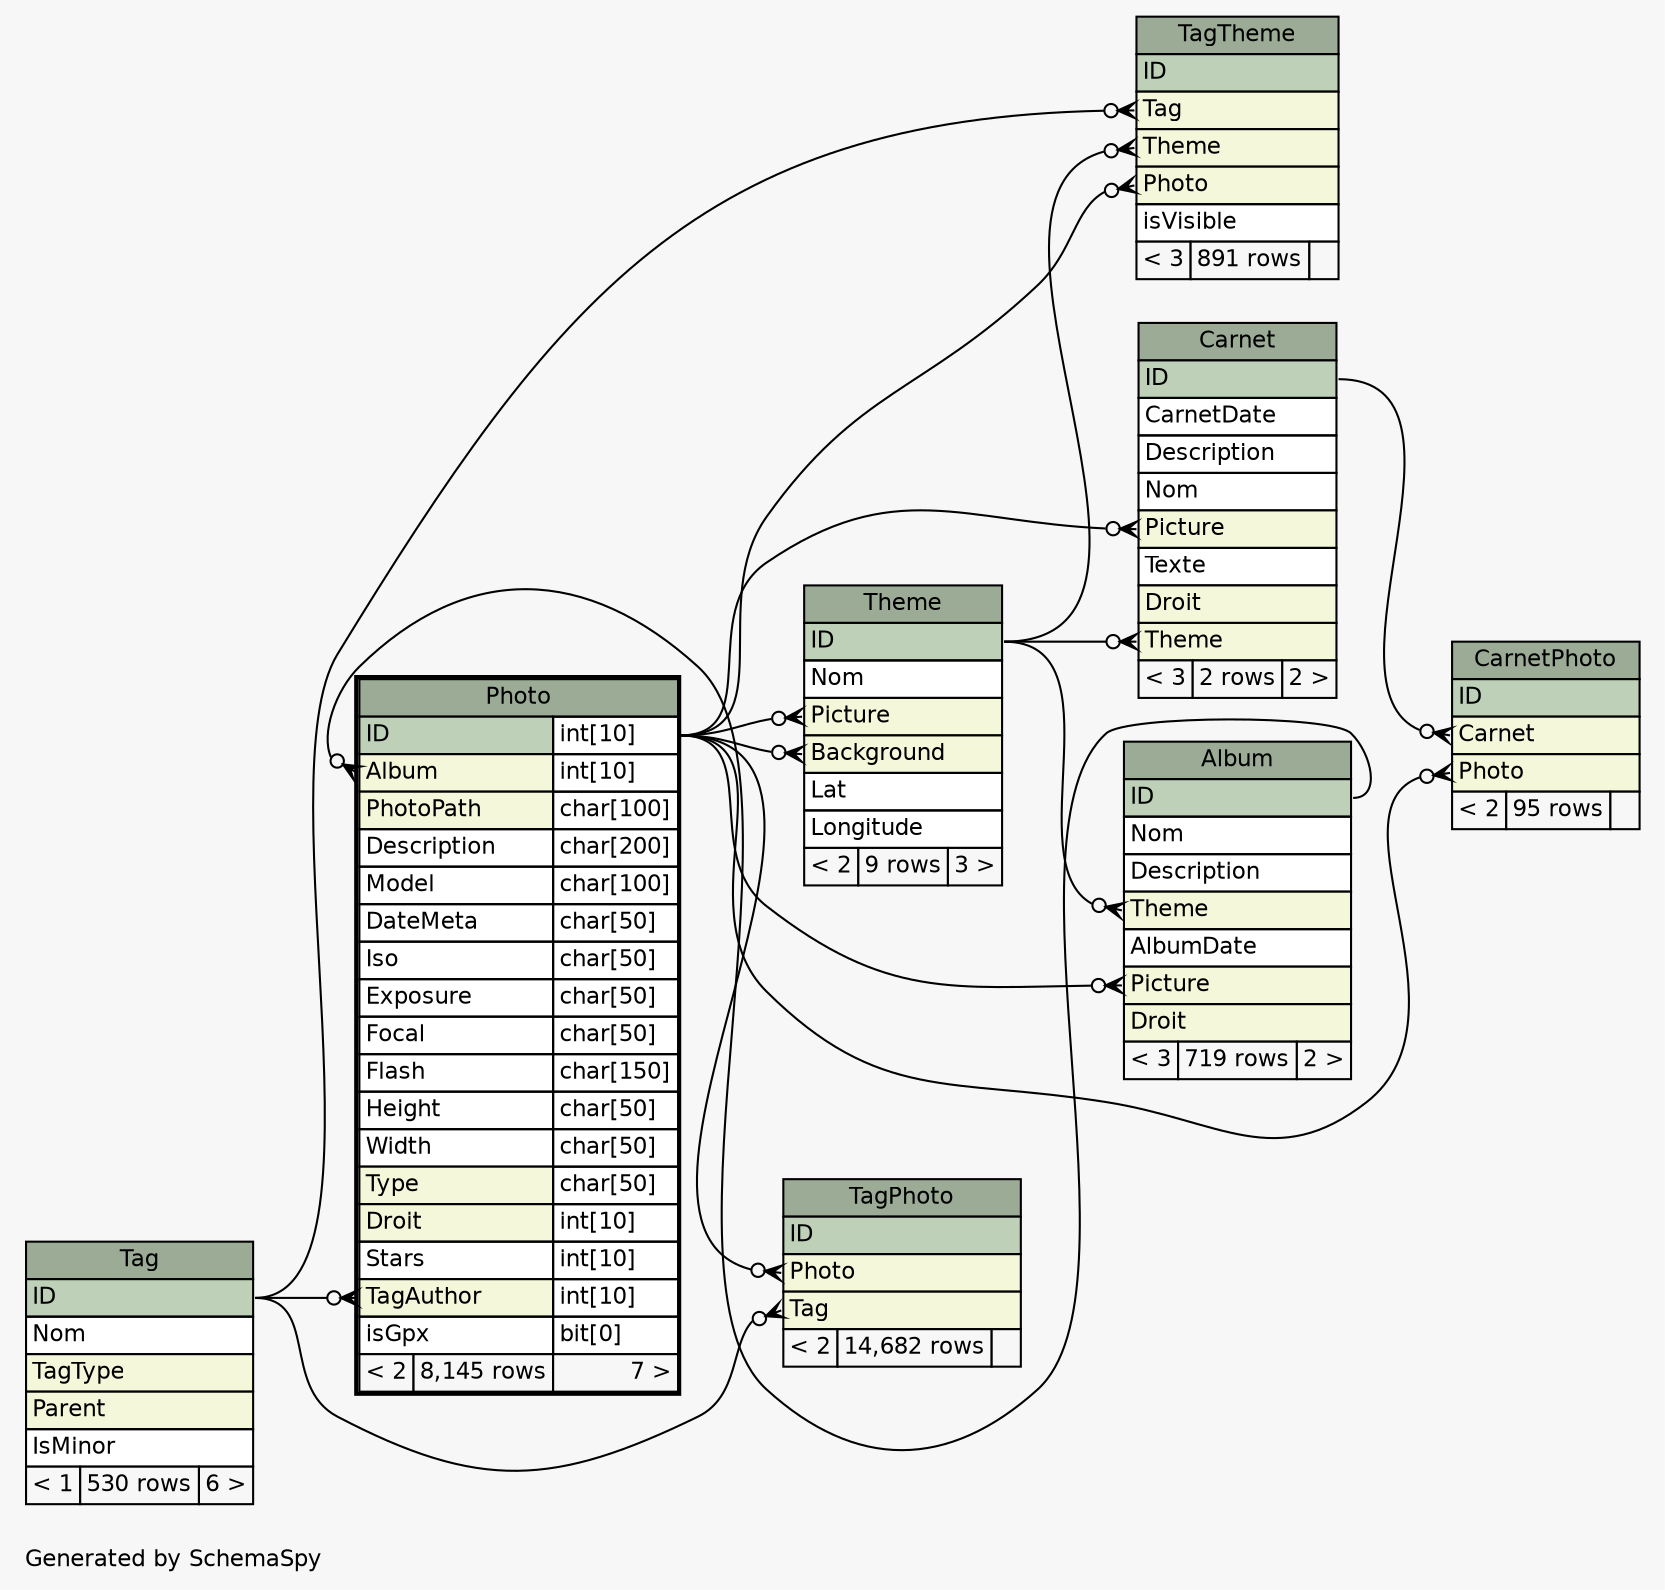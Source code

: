 // dot 2.28.0 on Linux 3.6.3-1-ARCH
// SchemaSpy rev 590
digraph "oneDegreeRelationshipsDiagram" {
  graph [
    rankdir="RL"
    bgcolor="#f7f7f7"
    label="\nGenerated by SchemaSpy"
    labeljust="l"
    nodesep="0.18"
    ranksep="0.46"
    fontname="Helvetica"
    fontsize="11"
  ];
  node [
    fontname="Helvetica"
    fontsize="11"
    shape="plaintext"
  ];
  edge [
    arrowsize="0.8"
  ];
  "Album":"Picture":w -> "Photo":"ID.type":e [arrowhead=none dir=back arrowtail=crowodot];
  "Album":"Theme":w -> "Theme":"ID":e [arrowhead=none dir=back arrowtail=crowodot];
  "Carnet":"Picture":w -> "Photo":"ID.type":e [arrowhead=none dir=back arrowtail=crowodot];
  "Carnet":"Theme":w -> "Theme":"ID":e [arrowhead=none dir=back arrowtail=crowodot];
  "CarnetPhoto":"Carnet":w -> "Carnet":"ID":e [arrowhead=none dir=back arrowtail=crowodot];
  "CarnetPhoto":"Photo":w -> "Photo":"ID.type":e [arrowhead=none dir=back arrowtail=crowodot];
  "Photo":"Album":w -> "Album":"ID":e [arrowhead=none dir=back arrowtail=crowodot];
  "Photo":"TagAuthor":w -> "Tag":"ID":e [arrowhead=none dir=back arrowtail=crowodot];
  "TagPhoto":"Photo":w -> "Photo":"ID.type":e [arrowhead=none dir=back arrowtail=crowodot];
  "TagPhoto":"Tag":w -> "Tag":"ID":e [arrowhead=none dir=back arrowtail=crowodot];
  "TagTheme":"Photo":w -> "Photo":"ID.type":e [arrowhead=none dir=back arrowtail=crowodot];
  "TagTheme":"Tag":w -> "Tag":"ID":e [arrowhead=none dir=back arrowtail=crowodot];
  "TagTheme":"Theme":w -> "Theme":"ID":e [arrowhead=none dir=back arrowtail=crowodot];
  "Theme":"Background":w -> "Photo":"ID.type":e [arrowhead=none dir=back arrowtail=crowodot];
  "Theme":"Picture":w -> "Photo":"ID.type":e [arrowhead=none dir=back arrowtail=crowodot];
  "Album" [
    label=<
    <TABLE BORDER="0" CELLBORDER="1" CELLSPACING="0" BGCOLOR="#ffffff">
      <TR><TD COLSPAN="3" BGCOLOR="#9bab96" ALIGN="CENTER">Album</TD></TR>
      <TR><TD PORT="ID" COLSPAN="3" BGCOLOR="#bed1b8" ALIGN="LEFT">ID</TD></TR>
      <TR><TD PORT="Nom" COLSPAN="3" ALIGN="LEFT">Nom</TD></TR>
      <TR><TD PORT="Description" COLSPAN="3" ALIGN="LEFT">Description</TD></TR>
      <TR><TD PORT="Theme" COLSPAN="3" BGCOLOR="#f4f7da" ALIGN="LEFT">Theme</TD></TR>
      <TR><TD PORT="AlbumDate" COLSPAN="3" ALIGN="LEFT">AlbumDate</TD></TR>
      <TR><TD PORT="Picture" COLSPAN="3" BGCOLOR="#f4f7da" ALIGN="LEFT">Picture</TD></TR>
      <TR><TD PORT="Droit" COLSPAN="3" BGCOLOR="#f4f7da" ALIGN="LEFT">Droit</TD></TR>
      <TR><TD ALIGN="LEFT" BGCOLOR="#f7f7f7">&lt; 3</TD><TD ALIGN="RIGHT" BGCOLOR="#f7f7f7">719 rows</TD><TD ALIGN="RIGHT" BGCOLOR="#f7f7f7">2 &gt;</TD></TR>
    </TABLE>>
    URL="Album.html"
    tooltip="Album"
  ];
  "Carnet" [
    label=<
    <TABLE BORDER="0" CELLBORDER="1" CELLSPACING="0" BGCOLOR="#ffffff">
      <TR><TD COLSPAN="3" BGCOLOR="#9bab96" ALIGN="CENTER">Carnet</TD></TR>
      <TR><TD PORT="ID" COLSPAN="3" BGCOLOR="#bed1b8" ALIGN="LEFT">ID</TD></TR>
      <TR><TD PORT="CarnetDate" COLSPAN="3" ALIGN="LEFT">CarnetDate</TD></TR>
      <TR><TD PORT="Description" COLSPAN="3" ALIGN="LEFT">Description</TD></TR>
      <TR><TD PORT="Nom" COLSPAN="3" ALIGN="LEFT">Nom</TD></TR>
      <TR><TD PORT="Picture" COLSPAN="3" BGCOLOR="#f4f7da" ALIGN="LEFT">Picture</TD></TR>
      <TR><TD PORT="Texte" COLSPAN="3" ALIGN="LEFT">Texte</TD></TR>
      <TR><TD PORT="Droit" COLSPAN="3" BGCOLOR="#f4f7da" ALIGN="LEFT">Droit</TD></TR>
      <TR><TD PORT="Theme" COLSPAN="3" BGCOLOR="#f4f7da" ALIGN="LEFT">Theme</TD></TR>
      <TR><TD ALIGN="LEFT" BGCOLOR="#f7f7f7">&lt; 3</TD><TD ALIGN="RIGHT" BGCOLOR="#f7f7f7">2 rows</TD><TD ALIGN="RIGHT" BGCOLOR="#f7f7f7">2 &gt;</TD></TR>
    </TABLE>>
    URL="Carnet.html"
    tooltip="Carnet"
  ];
  "CarnetPhoto" [
    label=<
    <TABLE BORDER="0" CELLBORDER="1" CELLSPACING="0" BGCOLOR="#ffffff">
      <TR><TD COLSPAN="3" BGCOLOR="#9bab96" ALIGN="CENTER">CarnetPhoto</TD></TR>
      <TR><TD PORT="ID" COLSPAN="3" BGCOLOR="#bed1b8" ALIGN="LEFT">ID</TD></TR>
      <TR><TD PORT="Carnet" COLSPAN="3" BGCOLOR="#f4f7da" ALIGN="LEFT">Carnet</TD></TR>
      <TR><TD PORT="Photo" COLSPAN="3" BGCOLOR="#f4f7da" ALIGN="LEFT">Photo</TD></TR>
      <TR><TD ALIGN="LEFT" BGCOLOR="#f7f7f7">&lt; 2</TD><TD ALIGN="RIGHT" BGCOLOR="#f7f7f7">95 rows</TD><TD ALIGN="RIGHT" BGCOLOR="#f7f7f7">  </TD></TR>
    </TABLE>>
    URL="CarnetPhoto.html"
    tooltip="CarnetPhoto"
  ];
  "Photo" [
    label=<
    <TABLE BORDER="2" CELLBORDER="1" CELLSPACING="0" BGCOLOR="#ffffff">
      <TR><TD COLSPAN="3" BGCOLOR="#9bab96" ALIGN="CENTER">Photo</TD></TR>
      <TR><TD PORT="ID" COLSPAN="2" BGCOLOR="#bed1b8" ALIGN="LEFT">ID</TD><TD PORT="ID.type" ALIGN="LEFT">int[10]</TD></TR>
      <TR><TD PORT="Album" COLSPAN="2" BGCOLOR="#f4f7da" ALIGN="LEFT">Album</TD><TD PORT="Album.type" ALIGN="LEFT">int[10]</TD></TR>
      <TR><TD PORT="PhotoPath" COLSPAN="2" BGCOLOR="#f4f7da" ALIGN="LEFT">PhotoPath</TD><TD PORT="PhotoPath.type" ALIGN="LEFT">char[100]</TD></TR>
      <TR><TD PORT="Description" COLSPAN="2" ALIGN="LEFT">Description</TD><TD PORT="Description.type" ALIGN="LEFT">char[200]</TD></TR>
      <TR><TD PORT="Model" COLSPAN="2" ALIGN="LEFT">Model</TD><TD PORT="Model.type" ALIGN="LEFT">char[100]</TD></TR>
      <TR><TD PORT="DateMeta" COLSPAN="2" ALIGN="LEFT">DateMeta</TD><TD PORT="DateMeta.type" ALIGN="LEFT">char[50]</TD></TR>
      <TR><TD PORT="Iso" COLSPAN="2" ALIGN="LEFT">Iso</TD><TD PORT="Iso.type" ALIGN="LEFT">char[50]</TD></TR>
      <TR><TD PORT="Exposure" COLSPAN="2" ALIGN="LEFT">Exposure</TD><TD PORT="Exposure.type" ALIGN="LEFT">char[50]</TD></TR>
      <TR><TD PORT="Focal" COLSPAN="2" ALIGN="LEFT">Focal</TD><TD PORT="Focal.type" ALIGN="LEFT">char[50]</TD></TR>
      <TR><TD PORT="Flash" COLSPAN="2" ALIGN="LEFT">Flash</TD><TD PORT="Flash.type" ALIGN="LEFT">char[150]</TD></TR>
      <TR><TD PORT="Height" COLSPAN="2" ALIGN="LEFT">Height</TD><TD PORT="Height.type" ALIGN="LEFT">char[50]</TD></TR>
      <TR><TD PORT="Width" COLSPAN="2" ALIGN="LEFT">Width</TD><TD PORT="Width.type" ALIGN="LEFT">char[50]</TD></TR>
      <TR><TD PORT="Type" COLSPAN="2" BGCOLOR="#f4f7da" ALIGN="LEFT">Type</TD><TD PORT="Type.type" ALIGN="LEFT">char[50]</TD></TR>
      <TR><TD PORT="Droit" COLSPAN="2" BGCOLOR="#f4f7da" ALIGN="LEFT">Droit</TD><TD PORT="Droit.type" ALIGN="LEFT">int[10]</TD></TR>
      <TR><TD PORT="Stars" COLSPAN="2" ALIGN="LEFT">Stars</TD><TD PORT="Stars.type" ALIGN="LEFT">int[10]</TD></TR>
      <TR><TD PORT="TagAuthor" COLSPAN="2" BGCOLOR="#f4f7da" ALIGN="LEFT">TagAuthor</TD><TD PORT="TagAuthor.type" ALIGN="LEFT">int[10]</TD></TR>
      <TR><TD PORT="isGpx" COLSPAN="2" ALIGN="LEFT">isGpx</TD><TD PORT="isGpx.type" ALIGN="LEFT">bit[0]</TD></TR>
      <TR><TD ALIGN="LEFT" BGCOLOR="#f7f7f7">&lt; 2</TD><TD ALIGN="RIGHT" BGCOLOR="#f7f7f7">8,145 rows</TD><TD ALIGN="RIGHT" BGCOLOR="#f7f7f7">7 &gt;</TD></TR>
    </TABLE>>
    URL="Photo.html"
    tooltip="Photo"
  ];
  "Tag" [
    label=<
    <TABLE BORDER="0" CELLBORDER="1" CELLSPACING="0" BGCOLOR="#ffffff">
      <TR><TD COLSPAN="3" BGCOLOR="#9bab96" ALIGN="CENTER">Tag</TD></TR>
      <TR><TD PORT="ID" COLSPAN="3" BGCOLOR="#bed1b8" ALIGN="LEFT">ID</TD></TR>
      <TR><TD PORT="Nom" COLSPAN="3" ALIGN="LEFT">Nom</TD></TR>
      <TR><TD PORT="TagType" COLSPAN="3" BGCOLOR="#f4f7da" ALIGN="LEFT">TagType</TD></TR>
      <TR><TD PORT="Parent" COLSPAN="3" BGCOLOR="#f4f7da" ALIGN="LEFT">Parent</TD></TR>
      <TR><TD PORT="IsMinor" COLSPAN="3" ALIGN="LEFT">IsMinor</TD></TR>
      <TR><TD ALIGN="LEFT" BGCOLOR="#f7f7f7">&lt; 1</TD><TD ALIGN="RIGHT" BGCOLOR="#f7f7f7">530 rows</TD><TD ALIGN="RIGHT" BGCOLOR="#f7f7f7">6 &gt;</TD></TR>
    </TABLE>>
    URL="Tag.html"
    tooltip="Tag"
  ];
  "TagPhoto" [
    label=<
    <TABLE BORDER="0" CELLBORDER="1" CELLSPACING="0" BGCOLOR="#ffffff">
      <TR><TD COLSPAN="3" BGCOLOR="#9bab96" ALIGN="CENTER">TagPhoto</TD></TR>
      <TR><TD PORT="ID" COLSPAN="3" BGCOLOR="#bed1b8" ALIGN="LEFT">ID</TD></TR>
      <TR><TD PORT="Photo" COLSPAN="3" BGCOLOR="#f4f7da" ALIGN="LEFT">Photo</TD></TR>
      <TR><TD PORT="Tag" COLSPAN="3" BGCOLOR="#f4f7da" ALIGN="LEFT">Tag</TD></TR>
      <TR><TD ALIGN="LEFT" BGCOLOR="#f7f7f7">&lt; 2</TD><TD ALIGN="RIGHT" BGCOLOR="#f7f7f7">14,682 rows</TD><TD ALIGN="RIGHT" BGCOLOR="#f7f7f7">  </TD></TR>
    </TABLE>>
    URL="TagPhoto.html"
    tooltip="TagPhoto"
  ];
  "TagTheme" [
    label=<
    <TABLE BORDER="0" CELLBORDER="1" CELLSPACING="0" BGCOLOR="#ffffff">
      <TR><TD COLSPAN="3" BGCOLOR="#9bab96" ALIGN="CENTER">TagTheme</TD></TR>
      <TR><TD PORT="ID" COLSPAN="3" BGCOLOR="#bed1b8" ALIGN="LEFT">ID</TD></TR>
      <TR><TD PORT="Tag" COLSPAN="3" BGCOLOR="#f4f7da" ALIGN="LEFT">Tag</TD></TR>
      <TR><TD PORT="Theme" COLSPAN="3" BGCOLOR="#f4f7da" ALIGN="LEFT">Theme</TD></TR>
      <TR><TD PORT="Photo" COLSPAN="3" BGCOLOR="#f4f7da" ALIGN="LEFT">Photo</TD></TR>
      <TR><TD PORT="isVisible" COLSPAN="3" ALIGN="LEFT">isVisible</TD></TR>
      <TR><TD ALIGN="LEFT" BGCOLOR="#f7f7f7">&lt; 3</TD><TD ALIGN="RIGHT" BGCOLOR="#f7f7f7">891 rows</TD><TD ALIGN="RIGHT" BGCOLOR="#f7f7f7">  </TD></TR>
    </TABLE>>
    URL="TagTheme.html"
    tooltip="TagTheme"
  ];
  "Theme" [
    label=<
    <TABLE BORDER="0" CELLBORDER="1" CELLSPACING="0" BGCOLOR="#ffffff">
      <TR><TD COLSPAN="3" BGCOLOR="#9bab96" ALIGN="CENTER">Theme</TD></TR>
      <TR><TD PORT="ID" COLSPAN="3" BGCOLOR="#bed1b8" ALIGN="LEFT">ID</TD></TR>
      <TR><TD PORT="Nom" COLSPAN="3" ALIGN="LEFT">Nom</TD></TR>
      <TR><TD PORT="Picture" COLSPAN="3" BGCOLOR="#f4f7da" ALIGN="LEFT">Picture</TD></TR>
      <TR><TD PORT="Background" COLSPAN="3" BGCOLOR="#f4f7da" ALIGN="LEFT">Background</TD></TR>
      <TR><TD PORT="Lat" COLSPAN="3" ALIGN="LEFT">Lat</TD></TR>
      <TR><TD PORT="Longitude" COLSPAN="3" ALIGN="LEFT">Longitude</TD></TR>
      <TR><TD ALIGN="LEFT" BGCOLOR="#f7f7f7">&lt; 2</TD><TD ALIGN="RIGHT" BGCOLOR="#f7f7f7">9 rows</TD><TD ALIGN="RIGHT" BGCOLOR="#f7f7f7">3 &gt;</TD></TR>
    </TABLE>>
    URL="Theme.html"
    tooltip="Theme"
  ];
}
